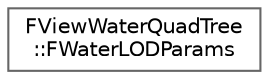 digraph "Graphical Class Hierarchy"
{
 // INTERACTIVE_SVG=YES
 // LATEX_PDF_SIZE
  bgcolor="transparent";
  edge [fontname=Helvetica,fontsize=10,labelfontname=Helvetica,labelfontsize=10];
  node [fontname=Helvetica,fontsize=10,shape=box,height=0.2,width=0.4];
  rankdir="LR";
  Node0 [id="Node000000",label="FViewWaterQuadTree\l::FWaterLODParams",height=0.2,width=0.4,color="grey40", fillcolor="white", style="filled",URL="$d4/d6a/structFViewWaterQuadTree_1_1FWaterLODParams.html",tooltip=" "];
}
